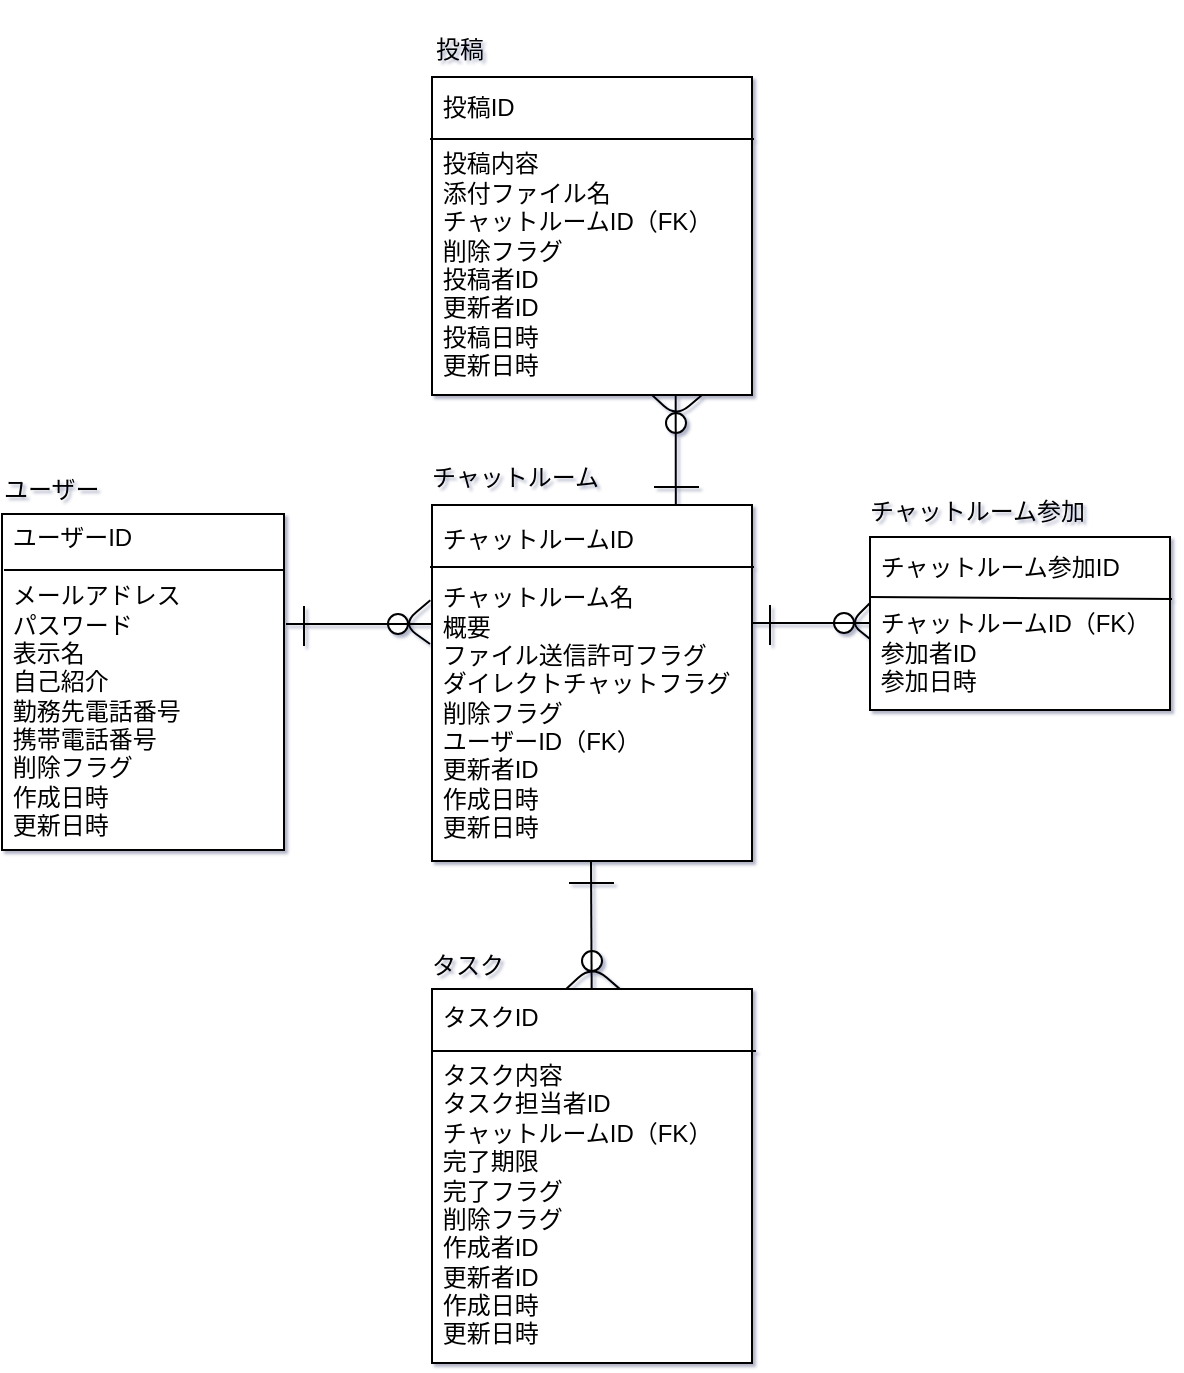 <mxfile version="13.1.3">
    <diagram id="6hGFLwfOUW9BJ-s0fimq" name="Page-1">
        <mxGraphModel dx="612" dy="572" grid="1" gridSize="10" guides="1" tooltips="1" connect="0" arrows="1" fold="1" page="1" pageScale="1" pageWidth="1169" pageHeight="827" math="0" shadow="1">
            <root>
                <mxCell id="0"/>
                <mxCell id="1" parent="0"/>
                <mxCell id="61" value="" style="ellipse;whiteSpace=wrap;html=1;aspect=fixed;" parent="1" vertex="1">
                    <mxGeometry x="392" y="239.5" width="10" height="10" as="geometry"/>
                </mxCell>
                <mxCell id="60" value="" style="ellipse;whiteSpace=wrap;html=1;aspect=fixed;" parent="1" vertex="1">
                    <mxGeometry x="476" y="339.5" width="10" height="10" as="geometry"/>
                </mxCell>
                <mxCell id="62" value="" style="ellipse;whiteSpace=wrap;html=1;aspect=fixed;" parent="1" vertex="1">
                    <mxGeometry x="350" y="508.5" width="10" height="10" as="geometry"/>
                </mxCell>
                <mxCell id="53" value="" style="endArrow=none;html=1;exitX=0.591;exitY=0.003;exitDx=0;exitDy=0;exitPerimeter=0;" parent="1" edge="1">
                    <mxGeometry width="50" height="50" relative="1" as="geometry">
                        <mxPoint x="369.56" y="528.061" as="sourcePoint"/>
                        <mxPoint x="341" y="528.5" as="targetPoint"/>
                        <Array as="points">
                            <mxPoint x="355" y="515.5"/>
                        </Array>
                    </mxGeometry>
                </mxCell>
                <mxCell id="41" value="" style="ellipse;whiteSpace=wrap;html=1;aspect=fixed;" parent="1" vertex="1">
                    <mxGeometry x="253" y="340" width="10" height="10" as="geometry"/>
                </mxCell>
                <mxCell id="29" value="" style="endArrow=none;html=1;exitX=0.499;exitY=0.004;exitDx=0;exitDy=0;exitPerimeter=0;" parent="1" source="30" edge="1">
                    <mxGeometry width="50" height="50" relative="1" as="geometry">
                        <mxPoint x="355" y="524.5" as="sourcePoint"/>
                        <mxPoint x="354.5" y="463.5" as="targetPoint"/>
                    </mxGeometry>
                </mxCell>
                <mxCell id="22" value="" style="endArrow=none;html=1;" parent="1" edge="1">
                    <mxGeometry width="50" height="50" relative="1" as="geometry">
                        <mxPoint x="435" y="344.5" as="sourcePoint"/>
                        <mxPoint x="495" y="344.5" as="targetPoint"/>
                    </mxGeometry>
                </mxCell>
                <mxCell id="24" value="" style="endArrow=none;html=1;entryX=0.013;entryY=0.576;entryDx=0;entryDy=0;entryPerimeter=0;" parent="1" edge="1">
                    <mxGeometry width="50" height="50" relative="1" as="geometry">
                        <mxPoint x="202" y="345" as="sourcePoint"/>
                        <mxPoint x="275.95" y="344.992" as="targetPoint"/>
                    </mxGeometry>
                </mxCell>
                <mxCell id="18" value="&amp;nbsp;投稿ID&lt;br&gt;&lt;br&gt;&amp;nbsp;投稿内容&lt;br&gt;&amp;nbsp;添付ファイル名&lt;br&gt;&amp;nbsp;チャットルームID（FK）&lt;br&gt;&amp;nbsp;削除フラグ&lt;br&gt;&amp;nbsp;投稿者ID&lt;br&gt;&amp;nbsp;更新者ID&lt;br&gt;&amp;nbsp;投稿日時&lt;br&gt;&amp;nbsp;更新日時" style="rounded=0;whiteSpace=wrap;html=1;align=left;" parent="1" vertex="1">
                    <mxGeometry x="275" y="71.5" width="160" height="159" as="geometry"/>
                </mxCell>
                <mxCell id="2" value="&amp;nbsp;ユーザーID&lt;br&gt;&lt;br&gt;&amp;nbsp;メールアドレス&lt;br&gt;&amp;nbsp;パスワード&lt;br&gt;&amp;nbsp;表示名&lt;br&gt;&amp;nbsp;自己紹介&lt;br&gt;&amp;nbsp;勤務先電話番号&lt;br&gt;&amp;nbsp;携帯電話番号&lt;br&gt;&amp;nbsp;削除フラグ&lt;br&gt;&amp;nbsp;作成日時&lt;br&gt;&amp;nbsp;更新日時" style="rounded=0;whiteSpace=wrap;html=1;align=left;" parent="1" vertex="1">
                    <mxGeometry x="60" y="290" width="141" height="168" as="geometry"/>
                </mxCell>
                <mxCell id="12" value="&amp;nbsp;チャットルームID&lt;br&gt;&lt;br&gt;&amp;nbsp;チャットルーム名&lt;br&gt;&amp;nbsp;概要&lt;br&gt;&amp;nbsp;ファイル送信許可フラグ&lt;br&gt;&amp;nbsp;ダイレクトチャットフラグ&lt;br&gt;&amp;nbsp;削除フラグ&lt;br&gt;&amp;nbsp;ユーザーID（FK）&lt;br&gt;&amp;nbsp;更新者ID&lt;br&gt;&amp;nbsp;作成日時&lt;br&gt;&amp;nbsp;更新日時" style="rounded=0;whiteSpace=wrap;html=1;align=left;" parent="1" vertex="1">
                    <mxGeometry x="275" y="285.5" width="160" height="178" as="geometry"/>
                </mxCell>
                <mxCell id="15" value="&amp;nbsp;チャットルーム参加ID&lt;br&gt;&lt;br&gt;&amp;nbsp;チャットルームID（FK）&lt;br&gt;&amp;nbsp;参加者ID&lt;br&gt;&amp;nbsp;参加日時" style="rounded=0;whiteSpace=wrap;html=1;align=left;" parent="1" vertex="1">
                    <mxGeometry x="494" y="301.5" width="150" height="86.5" as="geometry"/>
                </mxCell>
                <mxCell id="3" value="" style="endArrow=none;html=1;entryX=1;entryY=0.207;entryDx=0;entryDy=0;entryPerimeter=0;" parent="1" edge="1">
                    <mxGeometry width="50" height="50" relative="1" as="geometry">
                        <mxPoint x="61" y="318" as="sourcePoint"/>
                        <mxPoint x="201" y="317.98" as="targetPoint"/>
                    </mxGeometry>
                </mxCell>
                <mxCell id="14" value="" style="endArrow=none;html=1;" parent="1" edge="1">
                    <mxGeometry width="50" height="50" relative="1" as="geometry">
                        <mxPoint x="274" y="316.52" as="sourcePoint"/>
                        <mxPoint x="436" y="316.5" as="targetPoint"/>
                    </mxGeometry>
                </mxCell>
                <mxCell id="17" value="" style="endArrow=none;html=1;" parent="1" edge="1">
                    <mxGeometry width="50" height="50" relative="1" as="geometry">
                        <mxPoint x="494" y="331.5" as="sourcePoint"/>
                        <mxPoint x="645" y="332.5" as="targetPoint"/>
                    </mxGeometry>
                </mxCell>
                <mxCell id="20" value="" style="endArrow=none;html=1;" parent="1" edge="1">
                    <mxGeometry width="50" height="50" relative="1" as="geometry">
                        <mxPoint x="274" y="102.52" as="sourcePoint"/>
                        <mxPoint x="436" y="102.5" as="targetPoint"/>
                    </mxGeometry>
                </mxCell>
                <mxCell id="30" value="&amp;nbsp;タスクID&lt;br&gt;&lt;br&gt;&amp;nbsp;タスク内容&lt;br&gt;&amp;nbsp;タスク担当者ID&lt;br&gt;&amp;nbsp;チャットルームID（FK）&lt;br&gt;&amp;nbsp;完了期限&lt;br&gt;&amp;nbsp;完了フラグ&lt;br&gt;&amp;nbsp;削除フラグ&lt;br&gt;&amp;nbsp;作成者ID&lt;br&gt;&amp;nbsp;更新者ID&lt;br&gt;&amp;nbsp;作成日時&lt;br&gt;&amp;nbsp;更新日時" style="rounded=0;whiteSpace=wrap;html=1;align=left;" parent="1" vertex="1">
                    <mxGeometry x="275" y="527.5" width="160" height="187" as="geometry"/>
                </mxCell>
                <mxCell id="31" value="" style="endArrow=none;html=1;" parent="1" edge="1">
                    <mxGeometry width="50" height="50" relative="1" as="geometry">
                        <mxPoint x="275" y="558.52" as="sourcePoint"/>
                        <mxPoint x="437" y="558.5" as="targetPoint"/>
                    </mxGeometry>
                </mxCell>
                <mxCell id="35" value="" style="endArrow=none;html=1;" parent="1" edge="1">
                    <mxGeometry width="50" height="50" relative="1" as="geometry">
                        <mxPoint x="410" y="230.5" as="sourcePoint"/>
                        <mxPoint x="385" y="230.5" as="targetPoint"/>
                        <Array as="points">
                            <mxPoint x="397" y="241.5"/>
                        </Array>
                    </mxGeometry>
                </mxCell>
                <mxCell id="38" value="" style="endArrow=none;html=1;" parent="1" edge="1">
                    <mxGeometry width="50" height="50" relative="1" as="geometry">
                        <mxPoint x="211" y="356" as="sourcePoint"/>
                        <mxPoint x="211" y="336" as="targetPoint"/>
                    </mxGeometry>
                </mxCell>
                <mxCell id="39" value="" style="endArrow=none;html=1;entryX=0.001;entryY=0.48;entryDx=0;entryDy=0;entryPerimeter=0;" parent="1" edge="1">
                    <mxGeometry width="50" height="50" relative="1" as="geometry">
                        <mxPoint x="274" y="355" as="sourcePoint"/>
                        <mxPoint x="274.15" y="333.16" as="targetPoint"/>
                        <Array as="points">
                            <mxPoint x="260" y="345"/>
                        </Array>
                    </mxGeometry>
                </mxCell>
                <mxCell id="44" value="" style="endArrow=none;html=1;" parent="1" edge="1">
                    <mxGeometry width="50" height="50" relative="1" as="geometry">
                        <mxPoint x="444" y="355.5" as="sourcePoint"/>
                        <mxPoint x="444" y="335.5" as="targetPoint"/>
                    </mxGeometry>
                </mxCell>
                <mxCell id="45" value="" style="endArrow=none;html=1;" parent="1" edge="1">
                    <mxGeometry width="50" height="50" relative="1" as="geometry">
                        <mxPoint x="494" y="352.5" as="sourcePoint"/>
                        <mxPoint x="494" y="334.5" as="targetPoint"/>
                        <Array as="points">
                            <mxPoint x="484" y="344.5"/>
                        </Array>
                    </mxGeometry>
                </mxCell>
                <mxCell id="47" value="" style="endArrow=none;html=1;" parent="1" edge="1">
                    <mxGeometry width="50" height="50" relative="1" as="geometry">
                        <mxPoint x="408.5" y="276.5" as="sourcePoint"/>
                        <mxPoint x="386" y="276.5" as="targetPoint"/>
                    </mxGeometry>
                </mxCell>
                <mxCell id="52" value="" style="endArrow=none;html=1;" parent="1" edge="1">
                    <mxGeometry width="50" height="50" relative="1" as="geometry">
                        <mxPoint x="366" y="474.5" as="sourcePoint"/>
                        <mxPoint x="343.5" y="474.5" as="targetPoint"/>
                    </mxGeometry>
                </mxCell>
                <mxCell id="64" value="" style="endArrow=none;html=1;entryX=0.499;entryY=1.001;entryDx=0;entryDy=0;entryPerimeter=0;" parent="1" edge="1">
                    <mxGeometry width="50" height="50" relative="1" as="geometry">
                        <mxPoint x="396.909" y="285.5" as="sourcePoint"/>
                        <mxPoint x="396.84" y="230.659" as="targetPoint"/>
                    </mxGeometry>
                </mxCell>
                <mxCell id="66" value="&lt;font style=&quot;font-size: 12px&quot;&gt;ユーザー&lt;/font&gt;" style="text;strokeColor=none;fillColor=none;html=1;fontSize=24;fontStyle=0;verticalAlign=middle;align=left;" parent="1" vertex="1">
                    <mxGeometry x="59" y="254" width="100" height="40" as="geometry"/>
                </mxCell>
                <mxCell id="67" value="&lt;font style=&quot;font-size: 12px&quot;&gt;投稿&lt;/font&gt;" style="text;strokeColor=none;fillColor=none;html=1;fontSize=24;fontStyle=0;verticalAlign=middle;align=left;" parent="1" vertex="1">
                    <mxGeometry x="275" y="33.5" width="100" height="40" as="geometry"/>
                </mxCell>
                <mxCell id="68" value="&lt;font style=&quot;font-size: 12px&quot;&gt;チャットルーム&lt;/font&gt;" style="text;strokeColor=none;fillColor=none;html=1;fontSize=24;fontStyle=0;verticalAlign=middle;align=left;" parent="1" vertex="1">
                    <mxGeometry x="273" y="247.5" width="100" height="40" as="geometry"/>
                </mxCell>
                <mxCell id="69" value="&lt;font style=&quot;font-size: 12px&quot;&gt;チャットルーム参加&lt;/font&gt;" style="text;strokeColor=none;fillColor=none;html=1;fontSize=24;fontStyle=0;verticalAlign=middle;align=left;" parent="1" vertex="1">
                    <mxGeometry x="492" y="264.5" width="100" height="40" as="geometry"/>
                </mxCell>
                <mxCell id="70" value="&lt;font style=&quot;font-size: 12px&quot;&gt;タスク&lt;/font&gt;" style="text;strokeColor=none;fillColor=none;html=1;fontSize=24;fontStyle=0;verticalAlign=middle;align=left;" parent="1" vertex="1">
                    <mxGeometry x="273" y="491.5" width="100" height="40" as="geometry"/>
                </mxCell>
            </root>
        </mxGraphModel>
    </diagram>
</mxfile>
